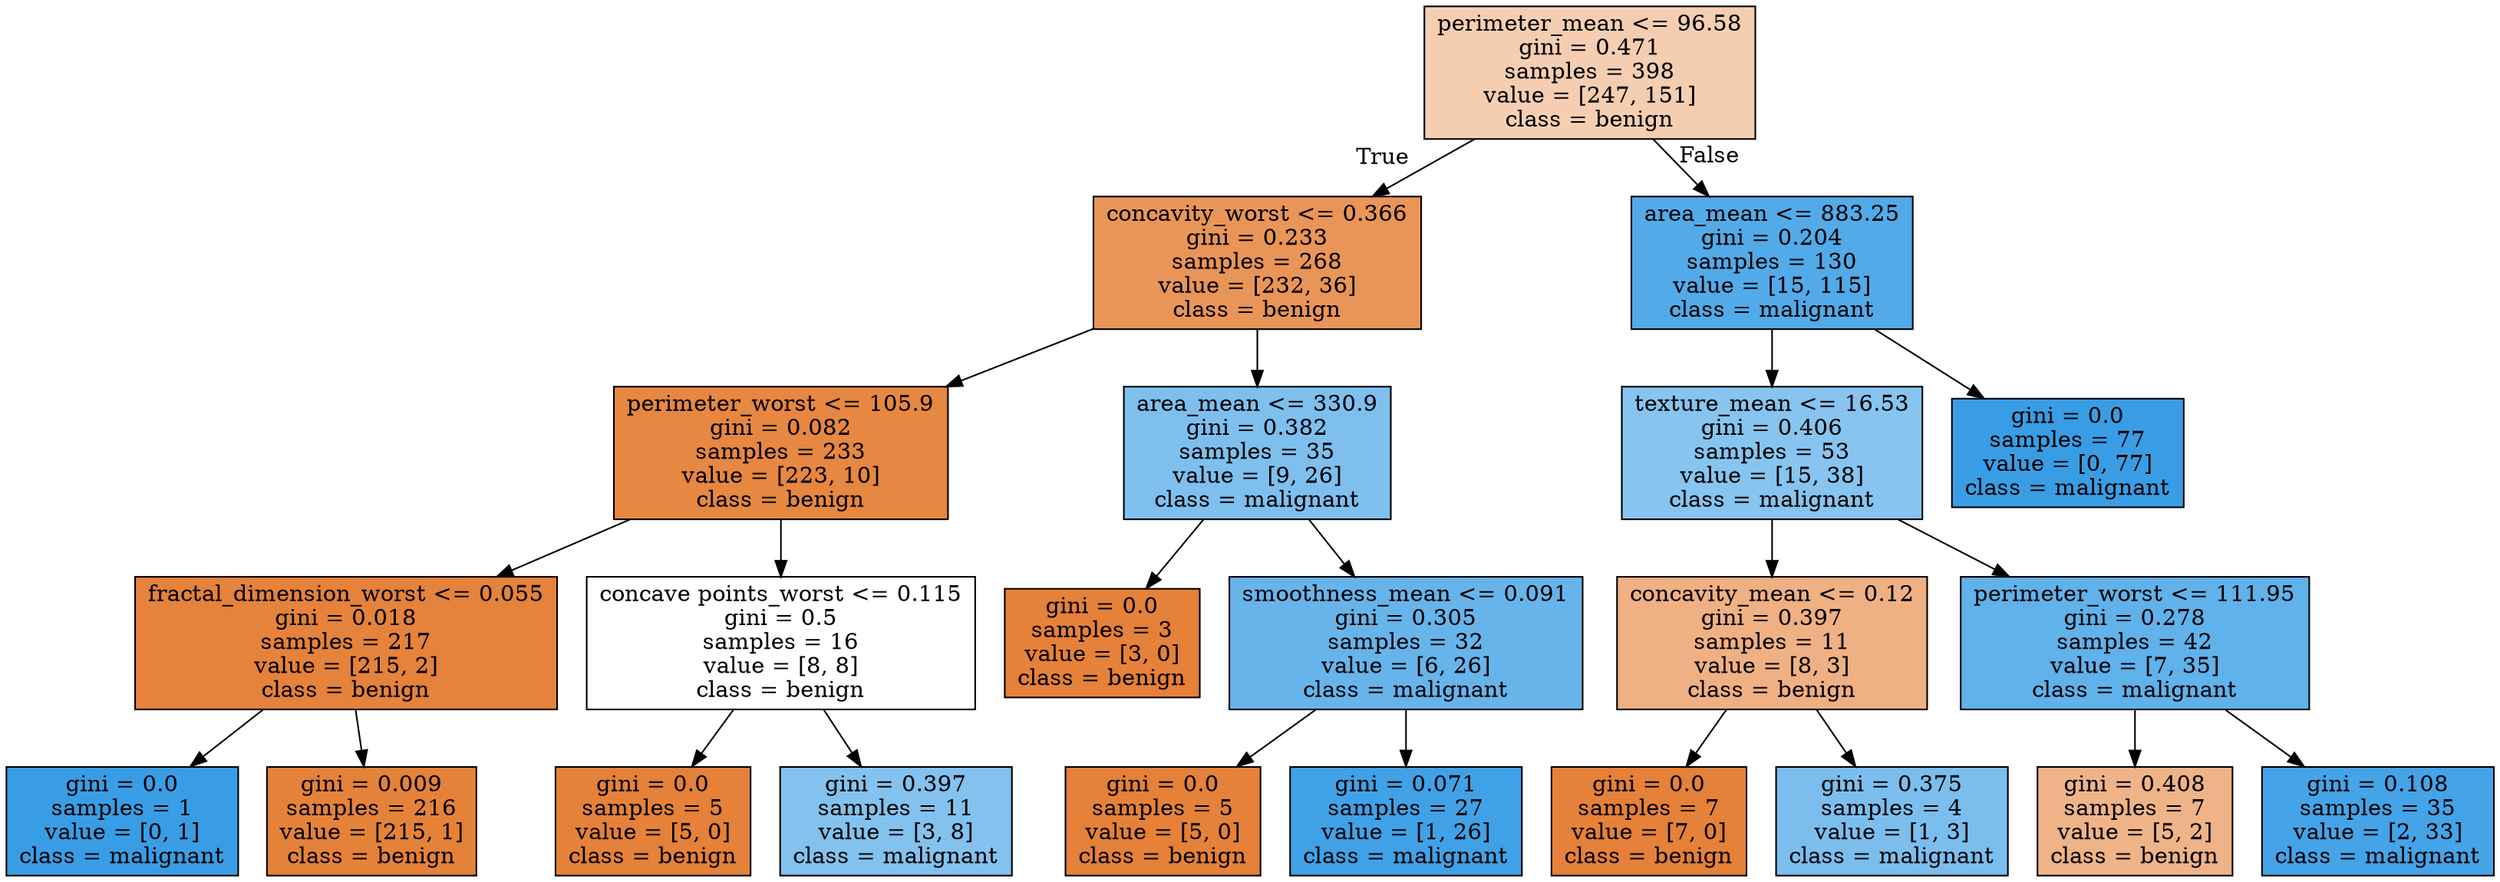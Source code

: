 digraph Tree {
node [shape=box, style="filled", color="black"] ;
0 [label="perimeter_mean <= 96.58\ngini = 0.471\nsamples = 398\nvalue = [247, 151]\nclass = benign", fillcolor="#f5ceb2"] ;
1 [label="concavity_worst <= 0.366\ngini = 0.233\nsamples = 268\nvalue = [232, 36]\nclass = benign", fillcolor="#e99558"] ;
0 -> 1 [labeldistance=2.5, labelangle=45, headlabel="True"] ;
2 [label="perimeter_worst <= 105.9\ngini = 0.082\nsamples = 233\nvalue = [223, 10]\nclass = benign", fillcolor="#e68742"] ;
1 -> 2 ;
3 [label="fractal_dimension_worst <= 0.055\ngini = 0.018\nsamples = 217\nvalue = [215, 2]\nclass = benign", fillcolor="#e5823b"] ;
2 -> 3 ;
4 [label="gini = 0.0\nsamples = 1\nvalue = [0, 1]\nclass = malignant", fillcolor="#399de5"] ;
3 -> 4 ;
5 [label="gini = 0.009\nsamples = 216\nvalue = [215, 1]\nclass = benign", fillcolor="#e5823a"] ;
3 -> 5 ;
6 [label="concave points_worst <= 0.115\ngini = 0.5\nsamples = 16\nvalue = [8, 8]\nclass = benign", fillcolor="#ffffff"] ;
2 -> 6 ;
7 [label="gini = 0.0\nsamples = 5\nvalue = [5, 0]\nclass = benign", fillcolor="#e58139"] ;
6 -> 7 ;
8 [label="gini = 0.397\nsamples = 11\nvalue = [3, 8]\nclass = malignant", fillcolor="#83c2ef"] ;
6 -> 8 ;
9 [label="area_mean <= 330.9\ngini = 0.382\nsamples = 35\nvalue = [9, 26]\nclass = malignant", fillcolor="#7ebfee"] ;
1 -> 9 ;
10 [label="gini = 0.0\nsamples = 3\nvalue = [3, 0]\nclass = benign", fillcolor="#e58139"] ;
9 -> 10 ;
11 [label="smoothness_mean <= 0.091\ngini = 0.305\nsamples = 32\nvalue = [6, 26]\nclass = malignant", fillcolor="#67b4eb"] ;
9 -> 11 ;
12 [label="gini = 0.0\nsamples = 5\nvalue = [5, 0]\nclass = benign", fillcolor="#e58139"] ;
11 -> 12 ;
13 [label="gini = 0.071\nsamples = 27\nvalue = [1, 26]\nclass = malignant", fillcolor="#41a1e6"] ;
11 -> 13 ;
14 [label="area_mean <= 883.25\ngini = 0.204\nsamples = 130\nvalue = [15, 115]\nclass = malignant", fillcolor="#53aae8"] ;
0 -> 14 [labeldistance=2.5, labelangle=-45, headlabel="False"] ;
15 [label="texture_mean <= 16.53\ngini = 0.406\nsamples = 53\nvalue = [15, 38]\nclass = malignant", fillcolor="#87c4ef"] ;
14 -> 15 ;
16 [label="concavity_mean <= 0.12\ngini = 0.397\nsamples = 11\nvalue = [8, 3]\nclass = benign", fillcolor="#efb083"] ;
15 -> 16 ;
17 [label="gini = 0.0\nsamples = 7\nvalue = [7, 0]\nclass = benign", fillcolor="#e58139"] ;
16 -> 17 ;
18 [label="gini = 0.375\nsamples = 4\nvalue = [1, 3]\nclass = malignant", fillcolor="#7bbeee"] ;
16 -> 18 ;
19 [label="perimeter_worst <= 111.95\ngini = 0.278\nsamples = 42\nvalue = [7, 35]\nclass = malignant", fillcolor="#61b1ea"] ;
15 -> 19 ;
20 [label="gini = 0.408\nsamples = 7\nvalue = [5, 2]\nclass = benign", fillcolor="#efb388"] ;
19 -> 20 ;
21 [label="gini = 0.108\nsamples = 35\nvalue = [2, 33]\nclass = malignant", fillcolor="#45a3e7"] ;
19 -> 21 ;
22 [label="gini = 0.0\nsamples = 77\nvalue = [0, 77]\nclass = malignant", fillcolor="#399de5"] ;
14 -> 22 ;
}